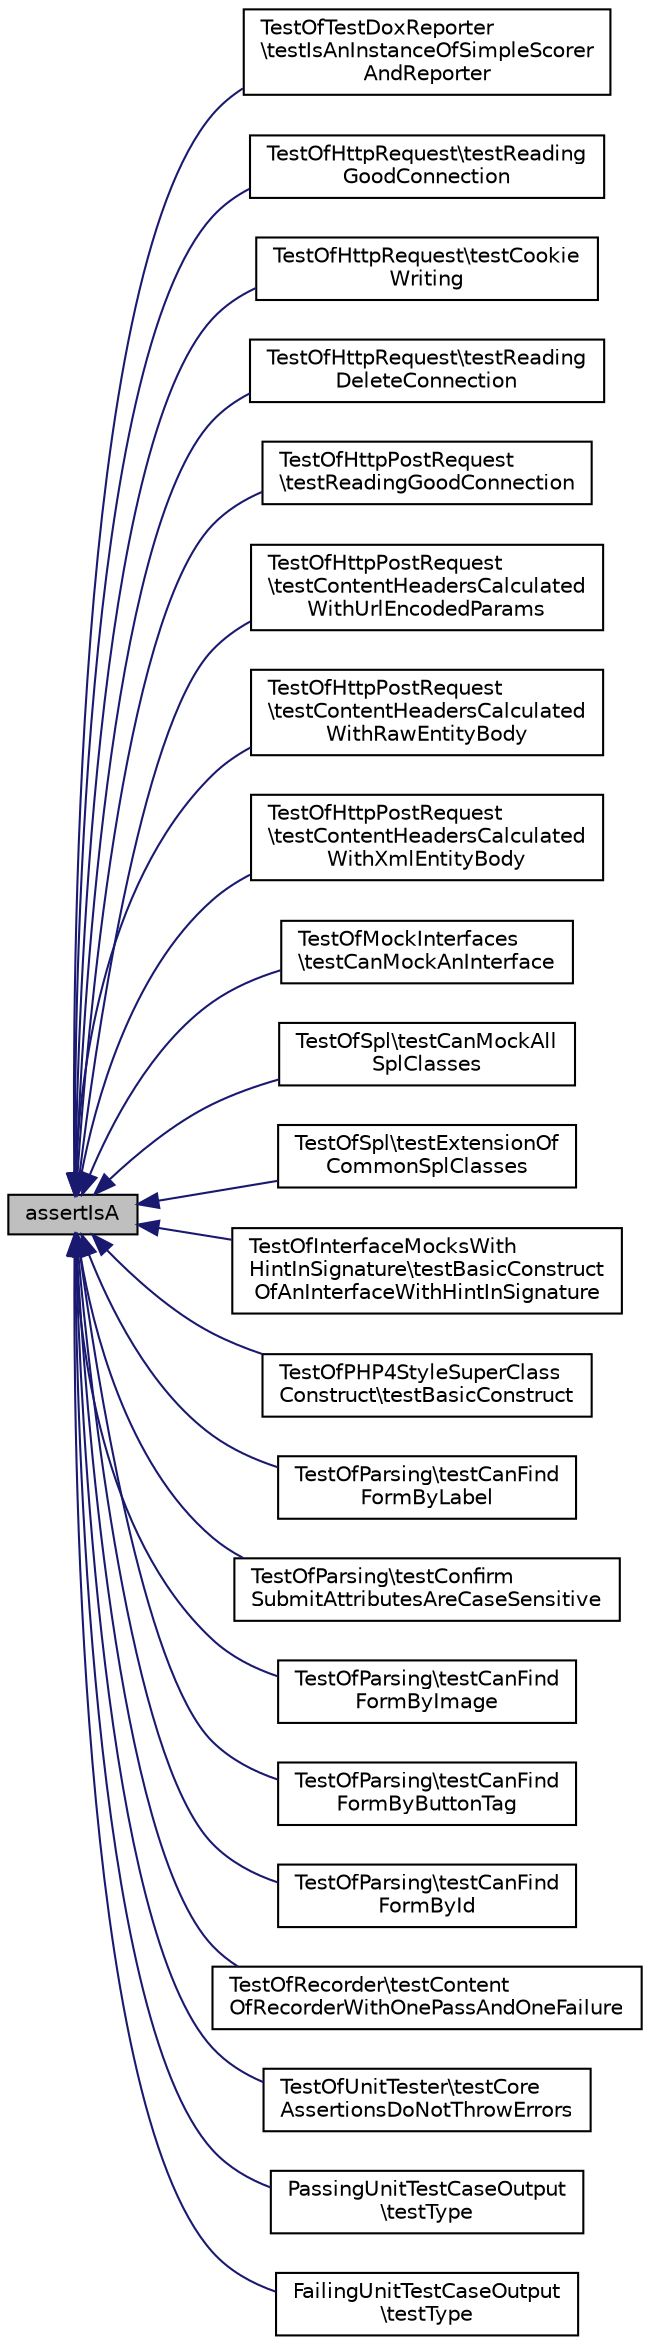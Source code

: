 digraph "assertIsA"
{
  edge [fontname="Helvetica",fontsize="10",labelfontname="Helvetica",labelfontsize="10"];
  node [fontname="Helvetica",fontsize="10",shape=record];
  rankdir="LR";
  Node1 [label="assertIsA",height=0.2,width=0.4,color="black", fillcolor="grey75", style="filled" fontcolor="black"];
  Node1 -> Node2 [dir="back",color="midnightblue",fontsize="10",style="solid",fontname="Helvetica"];
  Node2 [label="TestOfTestDoxReporter\l\\testIsAnInstanceOfSimpleScorer\lAndReporter",height=0.2,width=0.4,color="black", fillcolor="white", style="filled",URL="$class_test_of_test_dox_reporter.html#a979c3a894ea6ccd92b2217275fa3bf09"];
  Node1 -> Node3 [dir="back",color="midnightblue",fontsize="10",style="solid",fontname="Helvetica"];
  Node3 [label="TestOfHttpRequest\\testReading\lGoodConnection",height=0.2,width=0.4,color="black", fillcolor="white", style="filled",URL="$class_test_of_http_request.html#af02b1ef1c34882c768ebdd515936ce6b"];
  Node1 -> Node4 [dir="back",color="midnightblue",fontsize="10",style="solid",fontname="Helvetica"];
  Node4 [label="TestOfHttpRequest\\testCookie\lWriting",height=0.2,width=0.4,color="black", fillcolor="white", style="filled",URL="$class_test_of_http_request.html#aaa4719107dece503f6ac9802c21196b4"];
  Node1 -> Node5 [dir="back",color="midnightblue",fontsize="10",style="solid",fontname="Helvetica"];
  Node5 [label="TestOfHttpRequest\\testReading\lDeleteConnection",height=0.2,width=0.4,color="black", fillcolor="white", style="filled",URL="$class_test_of_http_request.html#a40d42e93ff5e56fcf62ba107c42e9ffe"];
  Node1 -> Node6 [dir="back",color="midnightblue",fontsize="10",style="solid",fontname="Helvetica"];
  Node6 [label="TestOfHttpPostRequest\l\\testReadingGoodConnection",height=0.2,width=0.4,color="black", fillcolor="white", style="filled",URL="$class_test_of_http_post_request.html#af02b1ef1c34882c768ebdd515936ce6b"];
  Node1 -> Node7 [dir="back",color="midnightblue",fontsize="10",style="solid",fontname="Helvetica"];
  Node7 [label="TestOfHttpPostRequest\l\\testContentHeadersCalculated\lWithUrlEncodedParams",height=0.2,width=0.4,color="black", fillcolor="white", style="filled",URL="$class_test_of_http_post_request.html#a46f1fba254752d02e2f7c3e723fe4104"];
  Node1 -> Node8 [dir="back",color="midnightblue",fontsize="10",style="solid",fontname="Helvetica"];
  Node8 [label="TestOfHttpPostRequest\l\\testContentHeadersCalculated\lWithRawEntityBody",height=0.2,width=0.4,color="black", fillcolor="white", style="filled",URL="$class_test_of_http_post_request.html#ad1a43d6c2a797af657063d1f3996b6c6"];
  Node1 -> Node9 [dir="back",color="midnightblue",fontsize="10",style="solid",fontname="Helvetica"];
  Node9 [label="TestOfHttpPostRequest\l\\testContentHeadersCalculated\lWithXmlEntityBody",height=0.2,width=0.4,color="black", fillcolor="white", style="filled",URL="$class_test_of_http_post_request.html#af111726af998a7e31c27ba4479d869be"];
  Node1 -> Node10 [dir="back",color="midnightblue",fontsize="10",style="solid",fontname="Helvetica"];
  Node10 [label="TestOfMockInterfaces\l\\testCanMockAnInterface",height=0.2,width=0.4,color="black", fillcolor="white", style="filled",URL="$class_test_of_mock_interfaces.html#a00eb67c5e141e8998244f1869ba17e15"];
  Node1 -> Node11 [dir="back",color="midnightblue",fontsize="10",style="solid",fontname="Helvetica"];
  Node11 [label="TestOfSpl\\testCanMockAll\lSplClasses",height=0.2,width=0.4,color="black", fillcolor="white", style="filled",URL="$class_test_of_spl.html#a240e09f399e00aa997cfbcabcd986129"];
  Node1 -> Node12 [dir="back",color="midnightblue",fontsize="10",style="solid",fontname="Helvetica"];
  Node12 [label="TestOfSpl\\testExtensionOf\lCommonSplClasses",height=0.2,width=0.4,color="black", fillcolor="white", style="filled",URL="$class_test_of_spl.html#a0377c3669d62dda517749517192e0cfa"];
  Node1 -> Node13 [dir="back",color="midnightblue",fontsize="10",style="solid",fontname="Helvetica"];
  Node13 [label="TestOfInterfaceMocksWith\lHintInSignature\\testBasicConstruct\lOfAnInterfaceWithHintInSignature",height=0.2,width=0.4,color="black", fillcolor="white", style="filled",URL="$class_test_of_interface_mocks_with_hint_in_signature.html#a9c7071b927c7ccf6bf8b54ba94b47e7c"];
  Node1 -> Node14 [dir="back",color="midnightblue",fontsize="10",style="solid",fontname="Helvetica"];
  Node14 [label="TestOfPHP4StyleSuperClass\lConstruct\\testBasicConstruct",height=0.2,width=0.4,color="black", fillcolor="white", style="filled",URL="$class_test_of_p_h_p4_style_super_class_construct.html#ac2d866bedb199bc64000879549575e10"];
  Node1 -> Node15 [dir="back",color="midnightblue",fontsize="10",style="solid",fontname="Helvetica"];
  Node15 [label="TestOfParsing\\testCanFind\lFormByLabel",height=0.2,width=0.4,color="black", fillcolor="white", style="filled",URL="$class_test_of_parsing.html#ad1536e73b5dff4cf7822a3ecf115b68f"];
  Node1 -> Node16 [dir="back",color="midnightblue",fontsize="10",style="solid",fontname="Helvetica"];
  Node16 [label="TestOfParsing\\testConfirm\lSubmitAttributesAreCaseSensitive",height=0.2,width=0.4,color="black", fillcolor="white", style="filled",URL="$class_test_of_parsing.html#ad8e1642e7ca7f8abc76c4d533b0a06d2"];
  Node1 -> Node17 [dir="back",color="midnightblue",fontsize="10",style="solid",fontname="Helvetica"];
  Node17 [label="TestOfParsing\\testCanFind\lFormByImage",height=0.2,width=0.4,color="black", fillcolor="white", style="filled",URL="$class_test_of_parsing.html#afba5be150f3ca36458d48a7115b2acfd"];
  Node1 -> Node18 [dir="back",color="midnightblue",fontsize="10",style="solid",fontname="Helvetica"];
  Node18 [label="TestOfParsing\\testCanFind\lFormByButtonTag",height=0.2,width=0.4,color="black", fillcolor="white", style="filled",URL="$class_test_of_parsing.html#a63407afdda33e72acd064cc4eb2bf596"];
  Node1 -> Node19 [dir="back",color="midnightblue",fontsize="10",style="solid",fontname="Helvetica"];
  Node19 [label="TestOfParsing\\testCanFind\lFormById",height=0.2,width=0.4,color="black", fillcolor="white", style="filled",URL="$class_test_of_parsing.html#a05b724bd3e61767c1ba2efb6807b2dc5"];
  Node1 -> Node20 [dir="back",color="midnightblue",fontsize="10",style="solid",fontname="Helvetica"];
  Node20 [label="TestOfRecorder\\testContent\lOfRecorderWithOnePassAndOneFailure",height=0.2,width=0.4,color="black", fillcolor="white", style="filled",URL="$class_test_of_recorder.html#af07f807a3f008b7754f6b0c9f6ee143f"];
  Node1 -> Node21 [dir="back",color="midnightblue",fontsize="10",style="solid",fontname="Helvetica"];
  Node21 [label="TestOfUnitTester\\testCore\lAssertionsDoNotThrowErrors",height=0.2,width=0.4,color="black", fillcolor="white", style="filled",URL="$class_test_of_unit_tester.html#a008a89dddf0631c1a9312bf1a517ba4b"];
  Node1 -> Node22 [dir="back",color="midnightblue",fontsize="10",style="solid",fontname="Helvetica"];
  Node22 [label="PassingUnitTestCaseOutput\l\\testType",height=0.2,width=0.4,color="black", fillcolor="white", style="filled",URL="$class_passing_unit_test_case_output.html#a53cc47cb67b67bed5a68e8672854a508"];
  Node1 -> Node23 [dir="back",color="midnightblue",fontsize="10",style="solid",fontname="Helvetica"];
  Node23 [label="FailingUnitTestCaseOutput\l\\testType",height=0.2,width=0.4,color="black", fillcolor="white", style="filled",URL="$class_failing_unit_test_case_output.html#a53cc47cb67b67bed5a68e8672854a508"];
}
